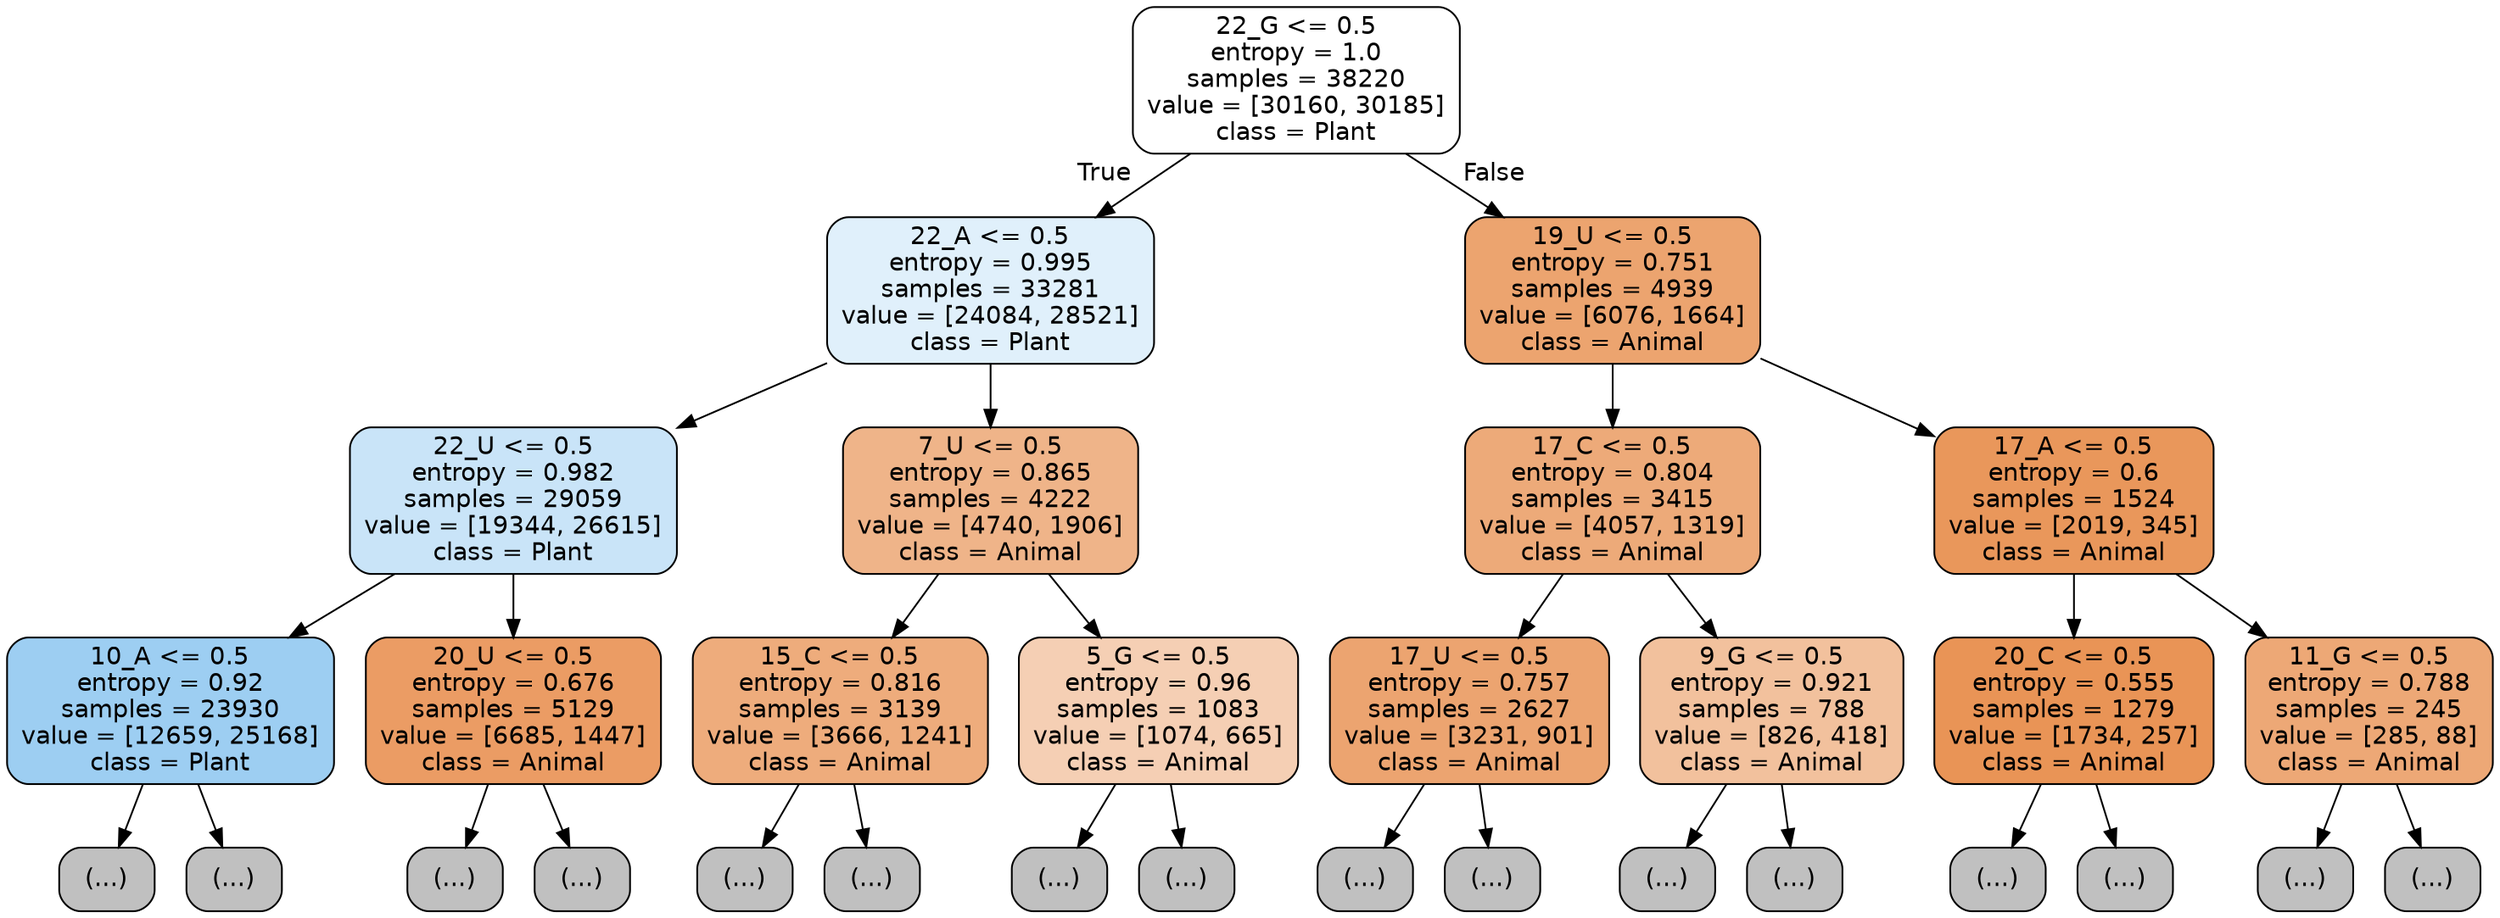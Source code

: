 digraph Tree {
node [shape=box, style="filled, rounded", color="black", fontname="helvetica"] ;
edge [fontname="helvetica"] ;
0 [label="22_G <= 0.5\nentropy = 1.0\nsamples = 38220\nvalue = [30160, 30185]\nclass = Plant", fillcolor="#ffffff"] ;
1 [label="22_A <= 0.5\nentropy = 0.995\nsamples = 33281\nvalue = [24084, 28521]\nclass = Plant", fillcolor="#e0f0fb"] ;
0 -> 1 [labeldistance=2.5, labelangle=45, headlabel="True"] ;
2 [label="22_U <= 0.5\nentropy = 0.982\nsamples = 29059\nvalue = [19344, 26615]\nclass = Plant", fillcolor="#c9e4f8"] ;
1 -> 2 ;
3 [label="10_A <= 0.5\nentropy = 0.92\nsamples = 23930\nvalue = [12659, 25168]\nclass = Plant", fillcolor="#9dcef2"] ;
2 -> 3 ;
4 [label="(...)", fillcolor="#C0C0C0"] ;
3 -> 4 ;
8009 [label="(...)", fillcolor="#C0C0C0"] ;
3 -> 8009 ;
10512 [label="20_U <= 0.5\nentropy = 0.676\nsamples = 5129\nvalue = [6685, 1447]\nclass = Animal", fillcolor="#eb9c64"] ;
2 -> 10512 ;
10513 [label="(...)", fillcolor="#C0C0C0"] ;
10512 -> 10513 ;
12110 [label="(...)", fillcolor="#C0C0C0"] ;
10512 -> 12110 ;
12601 [label="7_U <= 0.5\nentropy = 0.865\nsamples = 4222\nvalue = [4740, 1906]\nclass = Animal", fillcolor="#efb489"] ;
1 -> 12601 ;
12602 [label="15_C <= 0.5\nentropy = 0.816\nsamples = 3139\nvalue = [3666, 1241]\nclass = Animal", fillcolor="#eeac7c"] ;
12601 -> 12602 ;
12603 [label="(...)", fillcolor="#C0C0C0"] ;
12602 -> 12603 ;
13646 [label="(...)", fillcolor="#C0C0C0"] ;
12602 -> 13646 ;
13985 [label="5_G <= 0.5\nentropy = 0.96\nsamples = 1083\nvalue = [1074, 665]\nclass = Animal", fillcolor="#f5cfb4"] ;
12601 -> 13985 ;
13986 [label="(...)", fillcolor="#C0C0C0"] ;
13985 -> 13986 ;
14357 [label="(...)", fillcolor="#C0C0C0"] ;
13985 -> 14357 ;
14538 [label="19_U <= 0.5\nentropy = 0.751\nsamples = 4939\nvalue = [6076, 1664]\nclass = Animal", fillcolor="#eca46f"] ;
0 -> 14538 [labeldistance=2.5, labelangle=-45, headlabel="False"] ;
14539 [label="17_C <= 0.5\nentropy = 0.804\nsamples = 3415\nvalue = [4057, 1319]\nclass = Animal", fillcolor="#edaa79"] ;
14538 -> 14539 ;
14540 [label="17_U <= 0.5\nentropy = 0.757\nsamples = 2627\nvalue = [3231, 901]\nclass = Animal", fillcolor="#eca470"] ;
14539 -> 14540 ;
14541 [label="(...)", fillcolor="#C0C0C0"] ;
14540 -> 14541 ;
15306 [label="(...)", fillcolor="#C0C0C0"] ;
14540 -> 15306 ;
15667 [label="9_G <= 0.5\nentropy = 0.921\nsamples = 788\nvalue = [826, 418]\nclass = Animal", fillcolor="#f2c19d"] ;
14539 -> 15667 ;
15668 [label="(...)", fillcolor="#C0C0C0"] ;
15667 -> 15668 ;
15907 [label="(...)", fillcolor="#C0C0C0"] ;
15667 -> 15907 ;
16014 [label="17_A <= 0.5\nentropy = 0.6\nsamples = 1524\nvalue = [2019, 345]\nclass = Animal", fillcolor="#e9975b"] ;
14538 -> 16014 ;
16015 [label="20_C <= 0.5\nentropy = 0.555\nsamples = 1279\nvalue = [1734, 257]\nclass = Animal", fillcolor="#e99456"] ;
16014 -> 16015 ;
16016 [label="(...)", fillcolor="#C0C0C0"] ;
16015 -> 16016 ;
16309 [label="(...)", fillcolor="#C0C0C0"] ;
16015 -> 16309 ;
16406 [label="11_G <= 0.5\nentropy = 0.788\nsamples = 245\nvalue = [285, 88]\nclass = Animal", fillcolor="#eda876"] ;
16014 -> 16406 ;
16407 [label="(...)", fillcolor="#C0C0C0"] ;
16406 -> 16407 ;
16448 [label="(...)", fillcolor="#C0C0C0"] ;
16406 -> 16448 ;
}